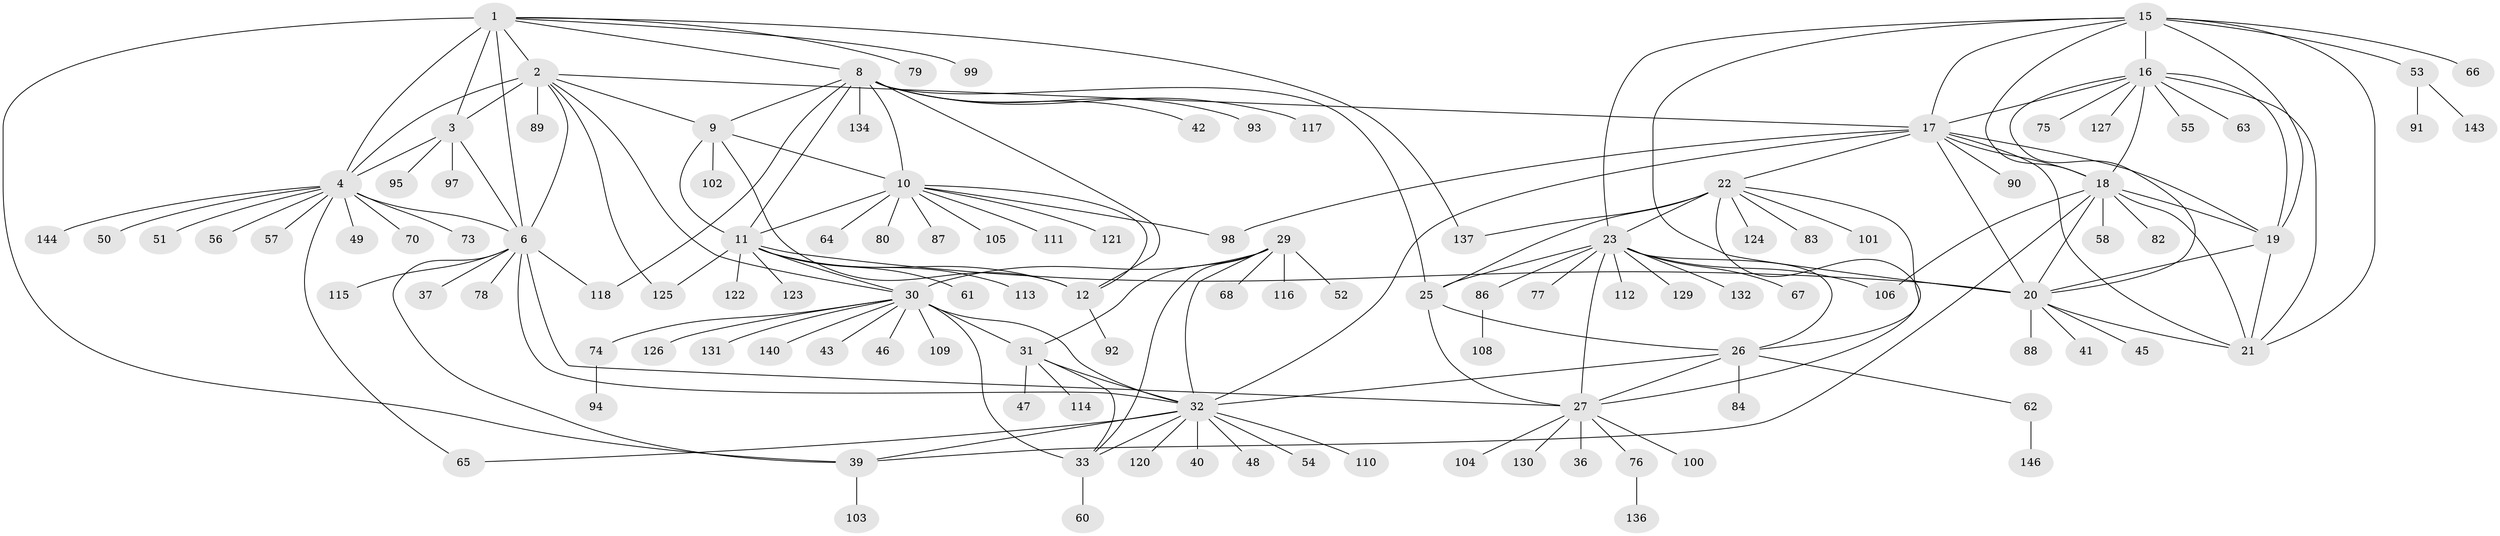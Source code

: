 // Generated by graph-tools (version 1.1) at 2025/24/03/03/25 07:24:11]
// undirected, 119 vertices, 175 edges
graph export_dot {
graph [start="1"]
  node [color=gray90,style=filled];
  1 [super="+5"];
  2 [super="+71"];
  3 [super="+38"];
  4 [super="+7"];
  6 [super="+119"];
  8 [super="+133"];
  9 [super="+138"];
  10 [super="+13"];
  11 [super="+14"];
  12;
  15;
  16 [super="+72"];
  17 [super="+81"];
  18 [super="+44"];
  19;
  20 [super="+145"];
  21;
  22 [super="+135"];
  23 [super="+24"];
  25 [super="+142"];
  26 [super="+139"];
  27 [super="+28"];
  29;
  30 [super="+35"];
  31 [super="+59"];
  32 [super="+34"];
  33 [super="+128"];
  36 [super="+69"];
  37;
  39 [super="+85"];
  40;
  41;
  42;
  43;
  45;
  46;
  47;
  48;
  49;
  50;
  51;
  52;
  53;
  54;
  55;
  56;
  57;
  58;
  60;
  61;
  62;
  63;
  64;
  65;
  66;
  67;
  68;
  70;
  73;
  74 [super="+96"];
  75;
  76;
  77;
  78;
  79;
  80;
  82;
  83;
  84;
  86;
  87;
  88;
  89;
  90 [super="+107"];
  91;
  92;
  93;
  94;
  95;
  97;
  98;
  99;
  100;
  101;
  102;
  103;
  104;
  105;
  106;
  108;
  109 [super="+141"];
  110;
  111;
  112;
  113;
  114;
  115;
  116;
  117;
  118;
  120;
  121;
  122;
  123;
  124;
  125;
  126;
  127;
  129;
  130;
  131;
  132;
  134;
  136;
  137;
  140;
  143;
  144;
  146;
  1 -- 2 [weight=2];
  1 -- 3 [weight=2];
  1 -- 4 [weight=4];
  1 -- 6 [weight=2];
  1 -- 99;
  1 -- 137;
  1 -- 39;
  1 -- 8;
  1 -- 79;
  2 -- 3;
  2 -- 4 [weight=2];
  2 -- 6;
  2 -- 17;
  2 -- 89;
  2 -- 125;
  2 -- 30;
  2 -- 9;
  3 -- 4 [weight=2];
  3 -- 6;
  3 -- 95;
  3 -- 97;
  4 -- 6 [weight=2];
  4 -- 49;
  4 -- 50;
  4 -- 51;
  4 -- 56;
  4 -- 57;
  4 -- 73;
  4 -- 144;
  4 -- 65;
  4 -- 70;
  6 -- 37;
  6 -- 39;
  6 -- 78;
  6 -- 115;
  6 -- 118;
  6 -- 32;
  6 -- 27;
  8 -- 9;
  8 -- 10 [weight=2];
  8 -- 11 [weight=2];
  8 -- 12;
  8 -- 25;
  8 -- 42;
  8 -- 93;
  8 -- 117;
  8 -- 118;
  8 -- 134;
  9 -- 10 [weight=2];
  9 -- 11 [weight=2];
  9 -- 12;
  9 -- 102;
  10 -- 11 [weight=4];
  10 -- 12 [weight=2];
  10 -- 80;
  10 -- 87;
  10 -- 105;
  10 -- 121;
  10 -- 64;
  10 -- 98;
  10 -- 111;
  11 -- 12 [weight=2];
  11 -- 30;
  11 -- 113;
  11 -- 20;
  11 -- 125;
  11 -- 122;
  11 -- 123;
  11 -- 61;
  12 -- 92;
  15 -- 16;
  15 -- 17;
  15 -- 18;
  15 -- 19;
  15 -- 20;
  15 -- 21;
  15 -- 53;
  15 -- 66;
  15 -- 23;
  16 -- 17;
  16 -- 18;
  16 -- 19;
  16 -- 20;
  16 -- 21;
  16 -- 55;
  16 -- 63;
  16 -- 75;
  16 -- 127;
  17 -- 18;
  17 -- 19;
  17 -- 20;
  17 -- 21;
  17 -- 90;
  17 -- 98;
  17 -- 32;
  17 -- 22;
  18 -- 19;
  18 -- 20;
  18 -- 21;
  18 -- 58;
  18 -- 82;
  18 -- 106;
  18 -- 39;
  19 -- 20;
  19 -- 21;
  20 -- 21;
  20 -- 41;
  20 -- 45;
  20 -- 88;
  22 -- 23 [weight=2];
  22 -- 25;
  22 -- 26;
  22 -- 27 [weight=2];
  22 -- 83;
  22 -- 101;
  22 -- 124;
  22 -- 137;
  23 -- 25 [weight=2];
  23 -- 26 [weight=2];
  23 -- 27 [weight=4];
  23 -- 67;
  23 -- 112;
  23 -- 129;
  23 -- 132;
  23 -- 106;
  23 -- 77;
  23 -- 86;
  25 -- 26;
  25 -- 27 [weight=2];
  26 -- 27 [weight=2];
  26 -- 32;
  26 -- 62;
  26 -- 84;
  27 -- 36;
  27 -- 76;
  27 -- 100;
  27 -- 104;
  27 -- 130;
  29 -- 30 [weight=2];
  29 -- 31;
  29 -- 32 [weight=2];
  29 -- 33;
  29 -- 52;
  29 -- 68;
  29 -- 116;
  30 -- 31 [weight=2];
  30 -- 32 [weight=4];
  30 -- 33 [weight=2];
  30 -- 43;
  30 -- 109;
  30 -- 126;
  30 -- 131;
  30 -- 46;
  30 -- 74;
  30 -- 140;
  31 -- 32 [weight=2];
  31 -- 33;
  31 -- 47;
  31 -- 114;
  32 -- 33 [weight=2];
  32 -- 39;
  32 -- 48;
  32 -- 110;
  32 -- 120;
  32 -- 65;
  32 -- 40;
  32 -- 54;
  33 -- 60;
  39 -- 103;
  53 -- 91;
  53 -- 143;
  62 -- 146;
  74 -- 94;
  76 -- 136;
  86 -- 108;
}
